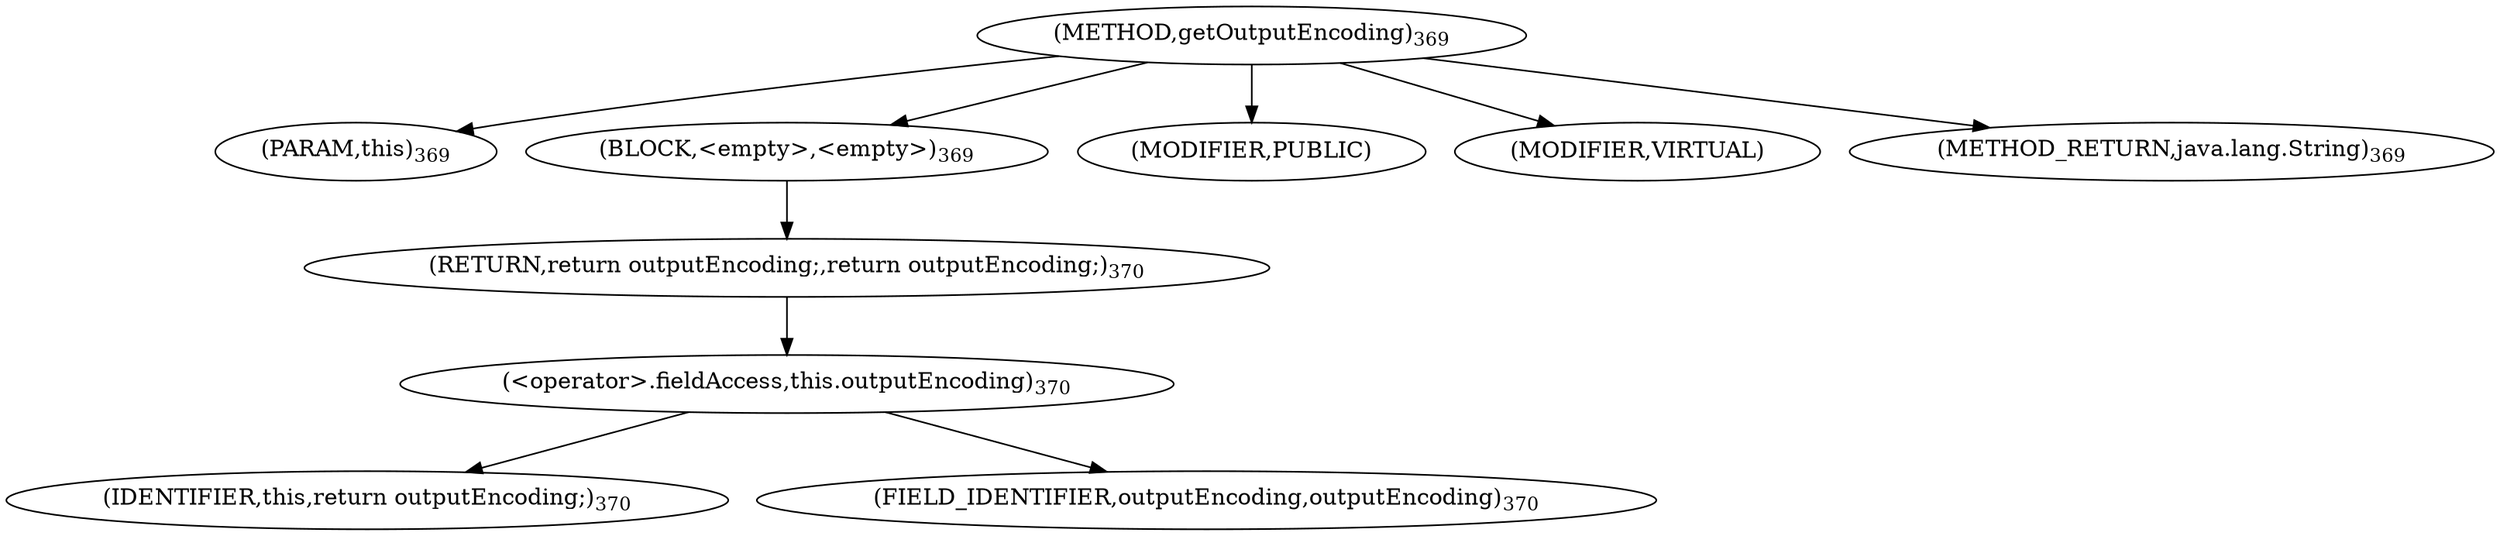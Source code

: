 digraph "getOutputEncoding" {  
"601" [label = <(METHOD,getOutputEncoding)<SUB>369</SUB>> ]
"602" [label = <(PARAM,this)<SUB>369</SUB>> ]
"603" [label = <(BLOCK,&lt;empty&gt;,&lt;empty&gt;)<SUB>369</SUB>> ]
"604" [label = <(RETURN,return outputEncoding;,return outputEncoding;)<SUB>370</SUB>> ]
"605" [label = <(&lt;operator&gt;.fieldAccess,this.outputEncoding)<SUB>370</SUB>> ]
"606" [label = <(IDENTIFIER,this,return outputEncoding;)<SUB>370</SUB>> ]
"607" [label = <(FIELD_IDENTIFIER,outputEncoding,outputEncoding)<SUB>370</SUB>> ]
"608" [label = <(MODIFIER,PUBLIC)> ]
"609" [label = <(MODIFIER,VIRTUAL)> ]
"610" [label = <(METHOD_RETURN,java.lang.String)<SUB>369</SUB>> ]
  "601" -> "602" 
  "601" -> "603" 
  "601" -> "608" 
  "601" -> "609" 
  "601" -> "610" 
  "603" -> "604" 
  "604" -> "605" 
  "605" -> "606" 
  "605" -> "607" 
}
